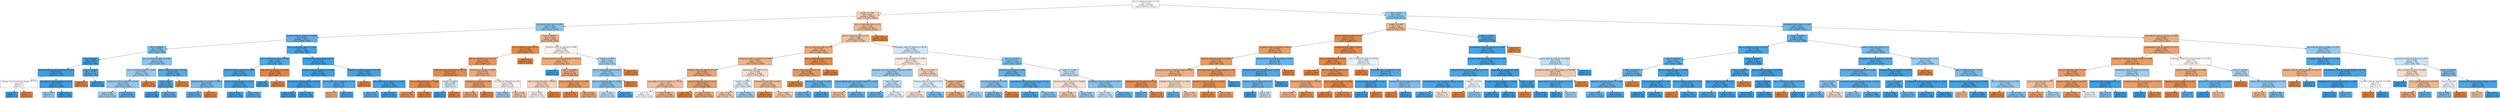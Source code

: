 digraph Tree {
node [shape=box, style="filled", color="black"] ;
0 [label="due_vs_submission_date <= 1.0\ngini = 0.5\nsamples = 294546\nvalue = [147273, 147273]", fillcolor="#e5813900"] ;
1 [label="weight <= 1.001\ngini = 0.464\nsamples = 180430\nvalue = [114285, 66145]", fillcolor="#e581396b"] ;
0 -> 1 [labeldistance=2.5, labelangle=45, headlabel="True"] ;
2 [label="assessment_type_TMA <= 0.007\ngini = 0.404\nsamples = 26073\nvalue = [7324, 18749]", fillcolor="#399de59b"] ;
1 -> 2 ;
3 [label="forumng_clicks_by_interval <= 4.998\ngini = 0.256\nsamples = 20077\nvalue = [3024, 17053]", fillcolor="#399de5d2"] ;
2 -> 3 ;
4 [label="date <= 89.069\ngini = 0.363\nsamples = 10435\nvalue = [2485, 7950]", fillcolor="#399de5af"] ;
3 -> 4 ;
5 [label="date <= 82.28\ngini = 0.026\nsamples = 1977\nvalue = [26, 1951]", fillcolor="#399de5fc"] ;
4 -> 5 ;
6 [label="glossary_clicks_by_interval_change <= -9.5\ngini = 0.012\nsamples = 1826\nvalue = [11, 1815]", fillcolor="#399de5fd"] ;
5 -> 6 ;
7 [label="subpage_clicks_by_interval_change <= -70.5\ngini = 0.5\nsamples = 2\nvalue = [1, 1]", fillcolor="#e5813900"] ;
6 -> 7 ;
8 [label="gini = 0.0\nsamples = 1\nvalue = [0, 1]", fillcolor="#399de5ff"] ;
7 -> 8 ;
9 [label="gini = 0.0\nsamples = 1\nvalue = [1, 0]", fillcolor="#e58139ff"] ;
7 -> 9 ;
10 [label="url_clicks_by_interval_change <= -20.0\ngini = 0.011\nsamples = 1824\nvalue = [10, 1814]", fillcolor="#399de5fe"] ;
6 -> 10 ;
11 [label="gini = 0.444\nsamples = 3\nvalue = [1, 2]", fillcolor="#399de57f"] ;
10 -> 11 ;
12 [label="gini = 0.01\nsamples = 1821\nvalue = [9, 1812]", fillcolor="#399de5fe"] ;
10 -> 12 ;
13 [label="date <= 88.929\ngini = 0.179\nsamples = 151\nvalue = [15, 136]", fillcolor="#399de5e3"] ;
5 -> 13 ;
14 [label="gini = 0.0\nsamples = 15\nvalue = [15, 0]", fillcolor="#e58139ff"] ;
13 -> 14 ;
15 [label="gini = 0.0\nsamples = 136\nvalue = [0, 136]", fillcolor="#399de5ff"] ;
13 -> 15 ;
16 [label="due_vs_submission_date <= -0.003\ngini = 0.412\nsamples = 8458\nvalue = [2459, 5999]", fillcolor="#399de596"] ;
4 -> 16 ;
17 [label="due_vs_submission_date <= -0.997\ngini = 0.433\nsamples = 7329\nvalue = [2328, 5001]", fillcolor="#399de588"] ;
16 -> 17 ;
18 [label="oucontent_clicks_by_interval <= 3.951\ngini = 0.423\nsamples = 7188\nvalue = [2187, 5001]", fillcolor="#399de58f"] ;
17 -> 18 ;
19 [label="gini = 0.441\nsamples = 6323\nvalue = [2080, 4243]", fillcolor="#399de582"] ;
18 -> 19 ;
20 [label="gini = 0.217\nsamples = 865\nvalue = [107, 758]", fillcolor="#399de5db"] ;
18 -> 20 ;
21 [label="gini = 0.0\nsamples = 141\nvalue = [141, 0]", fillcolor="#e58139ff"] ;
17 -> 21 ;
22 [label="due_vs_submission_date <= 0.012\ngini = 0.205\nsamples = 1129\nvalue = [131, 998]", fillcolor="#399de5de"] ;
16 -> 22 ;
23 [label="date <= 228.0\ngini = 0.159\nsamples = 1093\nvalue = [95, 998]", fillcolor="#399de5e7"] ;
22 -> 23 ;
24 [label="gini = 0.01\nsamples = 410\nvalue = [2, 408]", fillcolor="#399de5fe"] ;
23 -> 24 ;
25 [label="gini = 0.235\nsamples = 683\nvalue = [93, 590]", fillcolor="#399de5d7"] ;
23 -> 25 ;
26 [label="gini = 0.0\nsamples = 36\nvalue = [36, 0]", fillcolor="#e58139ff"] ;
22 -> 26 ;
27 [label="due_vs_submission_date <= -2.004\ngini = 0.106\nsamples = 9642\nvalue = [539, 9103]", fillcolor="#399de5f0"] ;
3 -> 27 ;
28 [label="due_vs_submission_date <= -4.997\ngini = 0.186\nsamples = 3675\nvalue = [381, 3294]", fillcolor="#399de5e2"] ;
27 -> 28 ;
29 [label="forumng_clicks_by_interval <= 6.994\ngini = 0.108\nsamples = 3491\nvalue = [199, 3292]", fillcolor="#399de5f0"] ;
28 -> 29 ;
30 [label="forumng_clicks_by_interval <= 6.043\ngini = 0.358\nsamples = 227\nvalue = [53, 174]", fillcolor="#399de5b1"] ;
29 -> 30 ;
31 [label="gini = 0.233\nsamples = 201\nvalue = [27, 174]", fillcolor="#399de5d7"] ;
30 -> 31 ;
32 [label="gini = 0.0\nsamples = 26\nvalue = [26, 0]", fillcolor="#e58139ff"] ;
30 -> 32 ;
33 [label="due_vs_submission_date <= -5.979\ngini = 0.085\nsamples = 3264\nvalue = [146, 3118]", fillcolor="#399de5f3"] ;
29 -> 33 ;
34 [label="gini = 0.054\nsamples = 2633\nvalue = [73, 2560]", fillcolor="#399de5f8"] ;
33 -> 34 ;
35 [label="gini = 0.205\nsamples = 631\nvalue = [73, 558]", fillcolor="#399de5de"] ;
33 -> 35 ;
36 [label="quiz_clicks_by_interval <= 11.005\ngini = 0.022\nsamples = 184\nvalue = [182, 2]", fillcolor="#e58139fc"] ;
28 -> 36 ;
37 [label="gini = 0.0\nsamples = 2\nvalue = [0, 2]", fillcolor="#399de5ff"] ;
36 -> 37 ;
38 [label="gini = 0.0\nsamples = 182\nvalue = [182, 0]", fillcolor="#e58139ff"] ;
36 -> 38 ;
39 [label="url_clicks_by_interval_change <= 1.0\ngini = 0.052\nsamples = 5967\nvalue = [158, 5809]", fillcolor="#399de5f8"] ;
27 -> 39 ;
40 [label="resource_clicks_by_interval <= 15.158\ngini = 0.016\nsamples = 3445\nvalue = [27, 3418]", fillcolor="#399de5fd"] ;
39 -> 40 ;
41 [label="url_clicks_by_interval_change <= 0.019\ngini = 0.011\nsamples = 3354\nvalue = [18, 3336]", fillcolor="#399de5fe"] ;
40 -> 41 ;
42 [label="gini = 0.003\nsamples = 2572\nvalue = [4, 2568]", fillcolor="#399de5ff"] ;
41 -> 42 ;
43 [label="gini = 0.035\nsamples = 782\nvalue = [14, 768]", fillcolor="#399de5fa"] ;
41 -> 43 ;
44 [label="url_clicks_by_interval_change <= -11.5\ngini = 0.178\nsamples = 91\nvalue = [9, 82]", fillcolor="#399de5e3"] ;
40 -> 44 ;
45 [label="gini = 0.375\nsamples = 4\nvalue = [3, 1]", fillcolor="#e58139aa"] ;
44 -> 45 ;
46 [label="gini = 0.128\nsamples = 87\nvalue = [6, 81]", fillcolor="#399de5ec"] ;
44 -> 46 ;
47 [label="url_clicks_by_interval_change <= 1.993\ngini = 0.098\nsamples = 2522\nvalue = [131, 2391]", fillcolor="#399de5f1"] ;
39 -> 47 ;
48 [label="gini = 0.0\nsamples = 19\nvalue = [19, 0]", fillcolor="#e58139ff"] ;
47 -> 48 ;
49 [label="forumng_clicks_by_interval <= 13.649\ngini = 0.085\nsamples = 2503\nvalue = [112, 2391]", fillcolor="#399de5f3"] ;
47 -> 49 ;
50 [label="gini = 0.24\nsamples = 487\nvalue = [68, 419]", fillcolor="#399de5d6"] ;
49 -> 50 ;
51 [label="gini = 0.043\nsamples = 2016\nvalue = [44, 1972]", fillcolor="#399de5f9"] ;
49 -> 51 ;
52 [label="date <= 60.893\ngini = 0.406\nsamples = 5996\nvalue = [4300, 1696]", fillcolor="#e581399a"] ;
2 -> 52 ;
53 [label="due_vs_submission_date <= 0.0\ngini = 0.109\nsamples = 2794\nvalue = [2633, 161]", fillcolor="#e58139ef"] ;
52 -> 53 ;
54 [label="due_vs_submission_date <= -0.0\ngini = 0.224\nsamples = 1254\nvalue = [1093, 161]", fillcolor="#e58139d9"] ;
53 -> 54 ;
55 [label="oucontent_clicks_by_interval <= 79.752\ngini = 0.118\nsamples = 811\nvalue = [760, 51]", fillcolor="#e58139ee"] ;
54 -> 55 ;
56 [label="due_vs_submission_date <= -2.986\ngini = 0.108\nsamples = 802\nvalue = [756, 46]", fillcolor="#e58139ef"] ;
55 -> 56 ;
57 [label="gini = 0.202\nsamples = 359\nvalue = [318, 41]", fillcolor="#e58139de"] ;
56 -> 57 ;
58 [label="gini = 0.022\nsamples = 443\nvalue = [438, 5]", fillcolor="#e58139fc"] ;
56 -> 58 ;
59 [label="weight <= 0.084\ngini = 0.494\nsamples = 9\nvalue = [4, 5]", fillcolor="#399de533"] ;
55 -> 59 ;
60 [label="gini = 0.0\nsamples = 5\nvalue = [0, 5]", fillcolor="#399de5ff"] ;
59 -> 60 ;
61 [label="gini = 0.0\nsamples = 4\nvalue = [4, 0]", fillcolor="#e58139ff"] ;
59 -> 61 ;
62 [label="url_clicks_by_interval <= 0.999\ngini = 0.373\nsamples = 443\nvalue = [333, 110]", fillcolor="#e58139ab"] ;
54 -> 62 ;
63 [label="url_clicks_by_interval <= 0.008\ngini = 0.277\nsamples = 325\nvalue = [271, 54]", fillcolor="#e58139cc"] ;
62 -> 63 ;
64 [label="gini = 0.337\nsamples = 252\nvalue = [198, 54]", fillcolor="#e58139b9"] ;
63 -> 64 ;
65 [label="gini = 0.0\nsamples = 73\nvalue = [73, 0]", fillcolor="#e58139ff"] ;
63 -> 65 ;
66 [label="url_clicks_by_interval <= 1.012\ngini = 0.499\nsamples = 118\nvalue = [62, 56]", fillcolor="#e5813919"] ;
62 -> 66 ;
67 [label="gini = 0.434\nsamples = 44\nvalue = [14, 30]", fillcolor="#399de588"] ;
66 -> 67 ;
68 [label="gini = 0.456\nsamples = 74\nvalue = [48, 26]", fillcolor="#e5813975"] ;
66 -> 68 ;
69 [label="gini = 0.0\nsamples = 1540\nvalue = [1540, 0]", fillcolor="#e58139ff"] ;
53 -> 69 ;
70 [label="oucontent_clicks_by_interval <= 4.967\ngini = 0.499\nsamples = 3202\nvalue = [1667, 1535]", fillcolor="#e5813914"] ;
52 -> 70 ;
71 [label="resource_clicks_by_interval_change <= -10.739\ngini = 0.37\nsamples = 1357\nvalue = [1024, 333]", fillcolor="#e58139ac"] ;
70 -> 71 ;
72 [label="gini = 0.0\nsamples = 32\nvalue = [0, 32]", fillcolor="#399de5ff"] ;
71 -> 72 ;
73 [label="date <= 117.081\ngini = 0.351\nsamples = 1325\nvalue = [1024, 301]", fillcolor="#e58139b4"] ;
71 -> 73 ;
74 [label="due_vs_submission_date <= 0.009\ngini = 0.477\nsamples = 389\nvalue = [236, 153]", fillcolor="#e581395a"] ;
73 -> 74 ;
75 [label="gini = 0.498\nsamples = 326\nvalue = [173, 153]", fillcolor="#e581391d"] ;
74 -> 75 ;
76 [label="gini = 0.0\nsamples = 63\nvalue = [63, 0]", fillcolor="#e58139ff"] ;
74 -> 76 ;
77 [label="due_vs_submission_date <= -22.025\ngini = 0.266\nsamples = 936\nvalue = [788, 148]", fillcolor="#e58139cf"] ;
73 -> 77 ;
78 [label="gini = 0.074\nsamples = 336\nvalue = [323, 13]", fillcolor="#e58139f5"] ;
77 -> 78 ;
79 [label="gini = 0.349\nsamples = 600\nvalue = [465, 135]", fillcolor="#e58139b5"] ;
77 -> 79 ;
80 [label="weight <= 0.009\ngini = 0.454\nsamples = 1845\nvalue = [643, 1202]", fillcolor="#399de577"] ;
70 -> 80 ;
81 [label="due_vs_submission_date <= 0.009\ngini = 0.41\nsamples = 1687\nvalue = [485, 1202]", fillcolor="#399de598"] ;
80 -> 81 ;
82 [label="due_vs_submission_date <= -0.006\ngini = 0.387\nsamples = 1630\nvalue = [428, 1202]", fillcolor="#399de5a4"] ;
81 -> 82 ;
83 [label="gini = 0.476\nsamples = 1019\nvalue = [399, 620]", fillcolor="#399de55b"] ;
82 -> 83 ;
84 [label="gini = 0.09\nsamples = 611\nvalue = [29, 582]", fillcolor="#399de5f2"] ;
82 -> 84 ;
85 [label="gini = 0.0\nsamples = 57\nvalue = [57, 0]", fillcolor="#e58139ff"] ;
81 -> 85 ;
86 [label="gini = 0.0\nsamples = 158\nvalue = [158, 0]", fillcolor="#e58139ff"] ;
80 -> 86 ;
87 [label="due_vs_submission_date <= 0.0\ngini = 0.426\nsamples = 154357\nvalue = [106961, 47396]", fillcolor="#e581398e"] ;
1 -> 87 ;
88 [label="due_vs_submission_date <= -0.0\ngini = 0.448\nsamples = 140219\nvalue = [92823, 47396]", fillcolor="#e581397d"] ;
87 -> 88 ;
89 [label="due_vs_submission_date <= -2.0\ngini = 0.37\nsamples = 99708\nvalue = [75282, 24426]", fillcolor="#e58139ac"] ;
88 -> 89 ;
90 [label="homepage_clicks_by_interval <= 27.999\ngini = 0.405\nsamples = 81598\nvalue = [58549, 23049]", fillcolor="#e581399b"] ;
89 -> 90 ;
91 [label="resource_clicks_by_interval <= 0.0\ngini = 0.354\nsamples = 59112\nvalue = [45547, 13565]", fillcolor="#e58139b3"] ;
90 -> 91 ;
92 [label="quiz_clicks_by_interval_change <= -11.987\ngini = 0.44\nsamples = 18556\nvalue = [12484, 6072]", fillcolor="#e5813983"] ;
91 -> 92 ;
93 [label="gini = 0.5\nsamples = 4471\nvalue = [2222, 2249]", fillcolor="#399de503"] ;
92 -> 93 ;
94 [label="gini = 0.396\nsamples = 14085\nvalue = [10262, 3823]", fillcolor="#e58139a0"] ;
92 -> 94 ;
95 [label="resource_clicks_by_interval <= 1.0\ngini = 0.301\nsamples = 40556\nvalue = [33063, 7493]", fillcolor="#e58139c5"] ;
91 -> 95 ;
96 [label="gini = 0.0\nsamples = 7721\nvalue = [7721, 0]", fillcolor="#e58139ff"] ;
95 -> 96 ;
97 [label="gini = 0.352\nsamples = 32835\nvalue = [25342, 7493]", fillcolor="#e58139b4"] ;
95 -> 97 ;
98 [label="assessment_type_TMA <= 0.0\ngini = 0.488\nsamples = 22486\nvalue = [13002, 9484]", fillcolor="#e5813945"] ;
90 -> 98 ;
99 [label="weight <= 2.995\ngini = 0.498\nsamples = 10931\nvalue = [5085, 5846]", fillcolor="#399de521"] ;
98 -> 99 ;
100 [label="gini = 0.46\nsamples = 4941\nvalue = [3169, 1772]", fillcolor="#e5813970"] ;
99 -> 100 ;
101 [label="gini = 0.435\nsamples = 5990\nvalue = [1916, 4074]", fillcolor="#399de587"] ;
99 -> 101 ;
102 [label="assessment_type_TMA <= 0.999\ngini = 0.431\nsamples = 11555\nvalue = [7917, 3638]", fillcolor="#e581398a"] ;
98 -> 102 ;
103 [label="gini = 0.0\nsamples = 1621\nvalue = [1621, 0]", fillcolor="#e58139ff"] ;
102 -> 103 ;
104 [label="gini = 0.464\nsamples = 9934\nvalue = [6296, 3638]", fillcolor="#e581396c"] ;
102 -> 104 ;
105 [label="due_vs_submission_date <= -1.0\ngini = 0.141\nsamples = 18110\nvalue = [16733, 1377]", fillcolor="#e58139ea"] ;
89 -> 105 ;
106 [label="due_vs_submission_date <= -1.0\ngini = 0.268\nsamples = 8642\nvalue = [7265, 1377]", fillcolor="#e58139cf"] ;
105 -> 106 ;
107 [label="gini = 0.0\nsamples = 7012\nvalue = [7012, 0]", fillcolor="#e58139ff"] ;
106 -> 107 ;
108 [label="url_clicks_by_interval <= 1.839\ngini = 0.262\nsamples = 1630\nvalue = [253, 1377]", fillcolor="#399de5d0"] ;
106 -> 108 ;
109 [label="gini = 0.322\nsamples = 1065\nvalue = [215, 850]", fillcolor="#399de5be"] ;
108 -> 109 ;
110 [label="gini = 0.125\nsamples = 565\nvalue = [38, 527]", fillcolor="#399de5ed"] ;
108 -> 110 ;
111 [label="gini = 0.0\nsamples = 9468\nvalue = [9468, 0]", fillcolor="#e58139ff"] ;
105 -> 111 ;
112 [label="homepage_clicks_by_interval <= 24.991\ngini = 0.491\nsamples = 40511\nvalue = [17541, 22970]", fillcolor="#399de53c"] ;
88 -> 112 ;
113 [label="subpage_clicks_by_interval <= 0.001\ngini = 0.496\nsamples = 25015\nvalue = [13650, 11365]", fillcolor="#e581392b"] ;
112 -> 113 ;
114 [label="homepage_clicks_by_interval_change <= -16.955\ngini = 0.43\nsamples = 5989\nvalue = [1876, 4113]", fillcolor="#399de58b"] ;
113 -> 114 ;
115 [label="sharedsubpage_clicks_by_interval_change <= -0.002\ngini = 0.3\nsamples = 2394\nvalue = [440, 1954]", fillcolor="#399de5c6"] ;
114 -> 115 ;
116 [label="gini = 0.431\nsamples = 35\nvalue = [24, 11]", fillcolor="#e581398a"] ;
115 -> 116 ;
117 [label="gini = 0.29\nsamples = 2359\nvalue = [416, 1943]", fillcolor="#399de5c8"] ;
115 -> 117 ;
118 [label="date <= 89.168\ngini = 0.48\nsamples = 3595\nvalue = [1436, 2159]", fillcolor="#399de555"] ;
114 -> 118 ;
119 [label="gini = 0.279\nsamples = 787\nvalue = [132, 655]", fillcolor="#399de5cc"] ;
118 -> 119 ;
120 [label="gini = 0.497\nsamples = 2808\nvalue = [1304, 1504]", fillcolor="#399de522"] ;
118 -> 120 ;
121 [label="date <= 102.008\ngini = 0.472\nsamples = 19026\nvalue = [11774, 7252]", fillcolor="#e5813962"] ;
113 -> 121 ;
122 [label="forumng_clicks_by_interval <= 8.0\ngini = 0.496\nsamples = 7985\nvalue = [3631, 4354]", fillcolor="#399de52a"] ;
121 -> 122 ;
123 [label="gini = 0.491\nsamples = 5196\nvalue = [2937, 2259]", fillcolor="#e581393b"] ;
122 -> 123 ;
124 [label="gini = 0.374\nsamples = 2789\nvalue = [694, 2095]", fillcolor="#399de5ab"] ;
122 -> 124 ;
125 [label="weight <= 27.998\ngini = 0.387\nsamples = 11041\nvalue = [8143, 2898]", fillcolor="#e58139a4"] ;
121 -> 125 ;
126 [label="gini = 0.364\nsamples = 10406\nvalue = [7915, 2491]", fillcolor="#e58139af"] ;
125 -> 126 ;
127 [label="gini = 0.46\nsamples = 635\nvalue = [228, 407]", fillcolor="#399de570"] ;
125 -> 127 ;
128 [label="date <= 131.013\ngini = 0.376\nsamples = 15496\nvalue = [3891, 11605]", fillcolor="#399de5aa"] ;
112 -> 128 ;
129 [label="url_clicks_by_interval <= 1.996\ngini = 0.282\nsamples = 9979\nvalue = [1693, 8286]", fillcolor="#399de5cb"] ;
128 -> 129 ;
130 [label="url_clicks_by_interval <= 1.002\ngini = 0.386\nsamples = 3929\nvalue = [1027, 2902]", fillcolor="#399de5a5"] ;
129 -> 130 ;
131 [label="gini = 0.328\nsamples = 3660\nvalue = [758, 2902]", fillcolor="#399de5bc"] ;
130 -> 131 ;
132 [label="gini = 0.0\nsamples = 269\nvalue = [269, 0]", fillcolor="#e58139ff"] ;
130 -> 132 ;
133 [label="externalquiz_clicks_by_interval_change <= 0.011\ngini = 0.196\nsamples = 6050\nvalue = [666, 5384]", fillcolor="#399de5df"] ;
129 -> 133 ;
134 [label="gini = 0.167\nsamples = 5418\nvalue = [498, 4920]", fillcolor="#399de5e5"] ;
133 -> 134 ;
135 [label="gini = 0.39\nsamples = 632\nvalue = [168, 464]", fillcolor="#399de5a3"] ;
133 -> 135 ;
136 [label="weight <= 24.998\ngini = 0.479\nsamples = 5517\nvalue = [2198, 3319]", fillcolor="#399de556"] ;
128 -> 136 ;
137 [label="forumng_clicks_by_interval <= 54.984\ngini = 0.491\nsamples = 2393\nvalue = [1354, 1039]", fillcolor="#e581393b"] ;
136 -> 137 ;
138 [label="gini = 0.456\nsamples = 1791\nvalue = [1162, 629]", fillcolor="#e5813975"] ;
137 -> 138 ;
139 [label="gini = 0.434\nsamples = 602\nvalue = [192, 410]", fillcolor="#399de588"] ;
137 -> 139 ;
140 [label="homepage_clicks_by_interval <= 42.977\ngini = 0.394\nsamples = 3124\nvalue = [844, 2280]", fillcolor="#399de5a1"] ;
136 -> 140 ;
141 [label="gini = 0.486\nsamples = 1268\nvalue = [529, 739]", fillcolor="#399de548"] ;
140 -> 141 ;
142 [label="gini = 0.282\nsamples = 1856\nvalue = [315, 1541]", fillcolor="#399de5cb"] ;
140 -> 142 ;
143 [label="gini = 0.0\nsamples = 14138\nvalue = [14138, 0]", fillcolor="#e58139ff"] ;
87 -> 143 ;
144 [label="date <= 20.0\ngini = 0.411\nsamples = 114116\nvalue = [32988, 81128]", fillcolor="#399de597"] ;
0 -> 144 [labeldistance=2.5, labelangle=-45, headlabel="False"] ;
145 [label="weight <= 4.999\ngini = 0.42\nsamples = 18590\nvalue = [13023, 5567]", fillcolor="#e5813992"] ;
144 -> 145 ;
146 [label="due_vs_submission_date <= 1.0\ngini = 0.113\nsamples = 13477\nvalue = [12666, 811]", fillcolor="#e58139ef"] ;
145 -> 146 ;
147 [label="oucontent_clicks_by_interval <= 84.0\ngini = 0.294\nsamples = 1052\nvalue = [864, 188]", fillcolor="#e58139c8"] ;
146 -> 147 ;
148 [label="forumng_clicks_by_interval <= 0.001\ngini = 0.271\nsamples = 1025\nvalue = [859, 166]", fillcolor="#e58139ce"] ;
147 -> 148 ;
149 [label="oucontent_clicks_by_interval_change <= 0.983\ngini = 0.383\nsamples = 341\nvalue = [253, 88]", fillcolor="#e58139a6"] ;
148 -> 149 ;
150 [label="homepage_clicks_by_interval <= 0.02\ngini = 0.165\nsamples = 154\nvalue = [140, 14]", fillcolor="#e58139e6"] ;
149 -> 150 ;
151 [label="gini = 0.278\nsamples = 6\nvalue = [1, 5]", fillcolor="#399de5cc"] ;
150 -> 151 ;
152 [label="gini = 0.114\nsamples = 148\nvalue = [139, 9]", fillcolor="#e58139ee"] ;
150 -> 152 ;
153 [label="subpage_clicks_by_interval <= 1.064\ngini = 0.478\nsamples = 187\nvalue = [113, 74]", fillcolor="#e5813958"] ;
149 -> 153 ;
154 [label="gini = 0.278\nsamples = 18\nvalue = [3, 15]", fillcolor="#399de5cc"] ;
153 -> 154 ;
155 [label="gini = 0.454\nsamples = 169\nvalue = [110, 59]", fillcolor="#e5813976"] ;
153 -> 155 ;
156 [label="homepage_clicks_by_interval_change <= 75.0\ngini = 0.202\nsamples = 684\nvalue = [606, 78]", fillcolor="#e58139de"] ;
148 -> 156 ;
157 [label="oucontent_clicks_by_interval <= 26.967\ngini = 0.194\nsamples = 680\nvalue = [606, 74]", fillcolor="#e58139e0"] ;
156 -> 157 ;
158 [label="gini = 0.122\nsamples = 384\nvalue = [359, 25]", fillcolor="#e58139ed"] ;
157 -> 158 ;
159 [label="gini = 0.276\nsamples = 296\nvalue = [247, 49]", fillcolor="#e58139cc"] ;
157 -> 159 ;
160 [label="gini = 0.0\nsamples = 4\nvalue = [0, 4]", fillcolor="#399de5ff"] ;
156 -> 160 ;
161 [label="glossary_clicks_by_interval_change <= 6.957\ngini = 0.302\nsamples = 27\nvalue = [5, 22]", fillcolor="#399de5c5"] ;
147 -> 161 ;
162 [label="homepage_clicks_by_interval_change <= 44.5\ngini = 0.153\nsamples = 24\nvalue = [2, 22]", fillcolor="#399de5e8"] ;
161 -> 162 ;
163 [label="subpage_clicks_by_interval <= 10.5\ngini = 0.278\nsamples = 12\nvalue = [2, 10]", fillcolor="#399de5cc"] ;
162 -> 163 ;
164 [label="gini = 0.0\nsamples = 7\nvalue = [0, 7]", fillcolor="#399de5ff"] ;
163 -> 164 ;
165 [label="gini = 0.48\nsamples = 5\nvalue = [2, 3]", fillcolor="#399de555"] ;
163 -> 165 ;
166 [label="gini = 0.0\nsamples = 12\nvalue = [0, 12]", fillcolor="#399de5ff"] ;
162 -> 166 ;
167 [label="gini = 0.0\nsamples = 3\nvalue = [3, 0]", fillcolor="#e58139ff"] ;
161 -> 167 ;
168 [label="assessment_type_CMA <= 0.997\ngini = 0.095\nsamples = 12425\nvalue = [11802, 623]", fillcolor="#e58139f2"] ;
146 -> 168 ;
169 [label="due_vs_submission_date <= 2.0\ngini = 0.091\nsamples = 12363\nvalue = [11773, 590]", fillcolor="#e58139f2"] ;
168 -> 169 ;
170 [label="gini = 0.0\nsamples = 2308\nvalue = [2308, 0]", fillcolor="#e58139ff"] ;
169 -> 170 ;
171 [label="due_vs_submission_date <= 2.0\ngini = 0.11\nsamples = 10055\nvalue = [9465, 590]", fillcolor="#e58139ef"] ;
169 -> 171 ;
172 [label="glossary_clicks_by_interval <= 0.005\ngini = 0.335\nsamples = 653\nvalue = [514, 139]", fillcolor="#e58139ba"] ;
171 -> 172 ;
173 [label="gini = 0.406\nsamples = 442\nvalue = [317, 125]", fillcolor="#e581399a"] ;
172 -> 173 ;
174 [label="gini = 0.124\nsamples = 211\nvalue = [197, 14]", fillcolor="#e58139ed"] ;
172 -> 174 ;
175 [label="due_vs_submission_date <= 2.999\ngini = 0.091\nsamples = 9402\nvalue = [8951, 451]", fillcolor="#e58139f2"] ;
171 -> 175 ;
176 [label="gini = 0.0\nsamples = 1875\nvalue = [1875, 0]", fillcolor="#e58139ff"] ;
175 -> 176 ;
177 [label="gini = 0.113\nsamples = 7527\nvalue = [7076, 451]", fillcolor="#e58139ef"] ;
175 -> 177 ;
178 [label="due_vs_submission_date <= 18.725\ngini = 0.498\nsamples = 62\nvalue = [29, 33]", fillcolor="#399de51f"] ;
168 -> 178 ;
179 [label="gini = 0.0\nsamples = 25\nvalue = [25, 0]", fillcolor="#e58139ff"] ;
178 -> 179 ;
180 [label="homepage_clicks_by_interval <= 8.0\ngini = 0.193\nsamples = 37\nvalue = [4, 33]", fillcolor="#399de5e0"] ;
178 -> 180 ;
181 [label="oucontent_clicks_by_interval <= 16.5\ngini = 0.077\nsamples = 25\nvalue = [1, 24]", fillcolor="#399de5f4"] ;
180 -> 181 ;
182 [label="gini = 0.0\nsamples = 24\nvalue = [0, 24]", fillcolor="#399de5ff"] ;
181 -> 182 ;
183 [label="gini = 0.0\nsamples = 1\nvalue = [1, 0]", fillcolor="#e58139ff"] ;
181 -> 183 ;
184 [label="homepage_clicks_by_interval <= 12.0\ngini = 0.375\nsamples = 12\nvalue = [3, 9]", fillcolor="#399de5aa"] ;
180 -> 184 ;
185 [label="gini = 0.0\nsamples = 3\nvalue = [3, 0]", fillcolor="#e58139ff"] ;
184 -> 185 ;
186 [label="gini = 0.0\nsamples = 9\nvalue = [0, 9]", fillcolor="#399de5ff"] ;
184 -> 186 ;
187 [label="date <= 19.002\ngini = 0.13\nsamples = 5113\nvalue = [357, 4756]", fillcolor="#399de5ec"] ;
145 -> 187 ;
188 [label="oucollaborate_clicks_by_interval <= 10.285\ngini = 0.104\nsamples = 5034\nvalue = [278, 4756]", fillcolor="#399de5f0"] ;
187 -> 188 ;
189 [label="forumng_clicks_by_interval_change <= 77.628\ngini = 0.098\nsamples = 4984\nvalue = [258, 4726]", fillcolor="#399de5f1"] ;
188 -> 189 ;
190 [label="subpage_clicks_by_interval_change <= 81.478\ngini = 0.137\nsamples = 3165\nvalue = [235, 2930]", fillcolor="#399de5eb"] ;
189 -> 190 ;
191 [label="sharedsubpage_clicks_by_interval_change <= 0.0\ngini = 0.121\nsamples = 3095\nvalue = [201, 2894]", fillcolor="#399de5ed"] ;
190 -> 191 ;
192 [label="gini = 0.115\nsamples = 3072\nvalue = [188, 2884]", fillcolor="#399de5ee"] ;
191 -> 192 ;
193 [label="gini = 0.491\nsamples = 23\nvalue = [13, 10]", fillcolor="#e581393b"] ;
191 -> 193 ;
194 [label="weight <= 12.026\ngini = 0.5\nsamples = 70\nvalue = [34, 36]", fillcolor="#399de50e"] ;
190 -> 194 ;
195 [label="gini = 0.0\nsamples = 19\nvalue = [19, 0]", fillcolor="#e58139ff"] ;
194 -> 195 ;
196 [label="gini = 0.415\nsamples = 51\nvalue = [15, 36]", fillcolor="#399de595"] ;
194 -> 196 ;
197 [label="page_clicks_by_interval <= 1.407\ngini = 0.025\nsamples = 1819\nvalue = [23, 1796]", fillcolor="#399de5fc"] ;
189 -> 197 ;
198 [label="resource_clicks_by_interval <= 15.306\ngini = 0.002\nsamples = 1261\nvalue = [1, 1260]", fillcolor="#399de5ff"] ;
197 -> 198 ;
199 [label="gini = 0.0\nsamples = 1079\nvalue = [0, 1079]", fillcolor="#399de5ff"] ;
198 -> 199 ;
200 [label="gini = 0.011\nsamples = 182\nvalue = [1, 181]", fillcolor="#399de5fe"] ;
198 -> 200 ;
201 [label="weight <= 11.92\ngini = 0.076\nsamples = 558\nvalue = [22, 536]", fillcolor="#399de5f5"] ;
197 -> 201 ;
202 [label="gini = 0.0\nsamples = 14\nvalue = [14, 0]", fillcolor="#e58139ff"] ;
201 -> 202 ;
203 [label="gini = 0.029\nsamples = 544\nvalue = [8, 536]", fillcolor="#399de5fb"] ;
201 -> 203 ;
204 [label="quiz_clicks_by_interval <= 15.694\ngini = 0.48\nsamples = 50\nvalue = [20, 30]", fillcolor="#399de555"] ;
188 -> 204 ;
205 [label="oucontent_clicks_by_interval_change <= 125.095\ngini = 0.458\nsamples = 31\nvalue = [20, 11]", fillcolor="#e5813973"] ;
204 -> 205 ;
206 [label="page_clicks_by_interval_change <= 4.733\ngini = 0.153\nsamples = 12\nvalue = [1, 11]", fillcolor="#399de5e8"] ;
205 -> 206 ;
207 [label="gini = 0.0\nsamples = 9\nvalue = [0, 9]", fillcolor="#399de5ff"] ;
206 -> 207 ;
208 [label="gini = 0.444\nsamples = 3\nvalue = [1, 2]", fillcolor="#399de57f"] ;
206 -> 208 ;
209 [label="gini = 0.0\nsamples = 19\nvalue = [19, 0]", fillcolor="#e58139ff"] ;
205 -> 209 ;
210 [label="gini = 0.0\nsamples = 19\nvalue = [0, 19]", fillcolor="#399de5ff"] ;
204 -> 210 ;
211 [label="gini = 0.0\nsamples = 79\nvalue = [79, 0]", fillcolor="#e58139ff"] ;
187 -> 211 ;
212 [label="assessment_type_Exam <= 0.007\ngini = 0.331\nsamples = 95526\nvalue = [19965, 75561]", fillcolor="#399de5bc"] ;
144 -> 212 ;
213 [label="weight <= 0.002\ngini = 0.283\nsamples = 89134\nvalue = [15240, 73894]", fillcolor="#399de5ca"] ;
212 -> 213 ;
214 [label="due_vs_submission_date <= 32.973\ngini = 0.158\nsamples = 39176\nvalue = [3378, 35798]", fillcolor="#399de5e7"] ;
213 -> 214 ;
215 [label="date <= 240.994\ngini = 0.247\nsamples = 18540\nvalue = [2678, 15862]", fillcolor="#399de5d4"] ;
214 -> 215 ;
216 [label="date <= 236.013\ngini = 0.271\nsamples = 15933\nvalue = [2573, 13360]", fillcolor="#399de5ce"] ;
215 -> 216 ;
217 [label="oucontent_clicks_by_interval <= 2.984\ngini = 0.26\nsamples = 15784\nvalue = [2424, 13360]", fillcolor="#399de5d1"] ;
216 -> 217 ;
218 [label="gini = 0.296\nsamples = 11973\nvalue = [2164, 9809]", fillcolor="#399de5c7"] ;
217 -> 218 ;
219 [label="gini = 0.127\nsamples = 3811\nvalue = [260, 3551]", fillcolor="#399de5ec"] ;
217 -> 219 ;
220 [label="gini = 0.0\nsamples = 149\nvalue = [149, 0]", fillcolor="#e58139ff"] ;
216 -> 220 ;
221 [label="due_vs_submission_date <= 12.002\ngini = 0.077\nsamples = 2607\nvalue = [105, 2502]", fillcolor="#399de5f4"] ;
215 -> 221 ;
222 [label="due_vs_submission_date <= 1.284\ngini = 0.042\nsamples = 1221\nvalue = [26, 1195]", fillcolor="#399de5f9"] ;
221 -> 222 ;
223 [label="gini = 0.0\nsamples = 290\nvalue = [0, 290]", fillcolor="#399de5ff"] ;
222 -> 223 ;
224 [label="gini = 0.054\nsamples = 931\nvalue = [26, 905]", fillcolor="#399de5f8"] ;
222 -> 224 ;
225 [label="due_vs_submission_date <= 12.99\ngini = 0.107\nsamples = 1386\nvalue = [79, 1307]", fillcolor="#399de5f0"] ;
221 -> 225 ;
226 [label="gini = 0.0\nsamples = 13\nvalue = [13, 0]", fillcolor="#e58139ff"] ;
225 -> 226 ;
227 [label="gini = 0.092\nsamples = 1373\nvalue = [66, 1307]", fillcolor="#399de5f2"] ;
225 -> 227 ;
228 [label="date <= 235.973\ngini = 0.066\nsamples = 20636\nvalue = [700, 19936]", fillcolor="#399de5f6"] ;
214 -> 228 ;
229 [label="date <= 229.008\ngini = 0.101\nsamples = 11084\nvalue = [592, 10492]", fillcolor="#399de5f1"] ;
228 -> 229 ;
230 [label="due_vs_submission_date <= 79.82\ngini = 0.082\nsamples = 10962\nvalue = [470, 10492]", fillcolor="#399de5f4"] ;
229 -> 230 ;
231 [label="gini = 0.137\nsamples = 4727\nvalue = [351, 4376]", fillcolor="#399de5eb"] ;
230 -> 231 ;
232 [label="gini = 0.037\nsamples = 6235\nvalue = [119, 6116]", fillcolor="#399de5fa"] ;
230 -> 232 ;
233 [label="gini = 0.0\nsamples = 122\nvalue = [122, 0]", fillcolor="#e58139ff"] ;
229 -> 233 ;
234 [label="due_vs_submission_date <= 237.042\ngini = 0.022\nsamples = 9552\nvalue = [108, 9444]", fillcolor="#399de5fc"] ;
228 -> 234 ;
235 [label="date <= 240.934\ngini = 0.019\nsamples = 9387\nvalue = [91, 9296]", fillcolor="#399de5fd"] ;
234 -> 235 ;
236 [label="gini = 0.032\nsamples = 4729\nvalue = [78, 4651]", fillcolor="#399de5fb"] ;
235 -> 236 ;
237 [label="gini = 0.006\nsamples = 4658\nvalue = [13, 4645]", fillcolor="#399de5fe"] ;
235 -> 237 ;
238 [label="due_vs_submission_date <= 237.978\ngini = 0.185\nsamples = 165\nvalue = [17, 148]", fillcolor="#399de5e2"] ;
234 -> 238 ;
239 [label="gini = 0.0\nsamples = 16\nvalue = [16, 0]", fillcolor="#e58139ff"] ;
238 -> 239 ;
240 [label="gini = 0.013\nsamples = 149\nvalue = [1, 148]", fillcolor="#399de5fd"] ;
238 -> 240 ;
241 [label="due_vs_submission_date <= 1.0\ngini = 0.362\nsamples = 49958\nvalue = [11862, 38096]", fillcolor="#399de5b0"] ;
213 -> 241 ;
242 [label="homepage_clicks_by_interval <= 46.977\ngini = 0.181\nsamples = 20337\nvalue = [2041, 18296]", fillcolor="#399de5e3"] ;
241 -> 242 ;
243 [label="ouwiki_clicks_by_interval_change <= -0.001\ngini = 0.241\nsamples = 13123\nvalue = [1839, 11284]", fillcolor="#399de5d5"] ;
242 -> 243 ;
244 [label="date <= 171.216\ngini = 0.393\nsamples = 2052\nvalue = [551, 1501]", fillcolor="#399de5a1"] ;
243 -> 244 ;
245 [label="gini = 0.312\nsamples = 1663\nvalue = [321, 1342]", fillcolor="#399de5c2"] ;
244 -> 245 ;
246 [label="gini = 0.483\nsamples = 389\nvalue = [230, 159]", fillcolor="#e581394f"] ;
244 -> 246 ;
247 [label="externalquiz_clicks_by_interval_change <= -0.011\ngini = 0.206\nsamples = 11071\nvalue = [1288, 9783]", fillcolor="#399de5dd"] ;
243 -> 247 ;
248 [label="gini = 0.39\nsamples = 1173\nvalue = [311, 862]", fillcolor="#399de5a3"] ;
247 -> 248 ;
249 [label="gini = 0.178\nsamples = 9898\nvalue = [977, 8921]", fillcolor="#399de5e3"] ;
247 -> 249 ;
250 [label="oucontent_clicks_by_interval <= 39.943\ngini = 0.054\nsamples = 7214\nvalue = [202, 7012]", fillcolor="#399de5f8"] ;
242 -> 250 ;
251 [label="date <= 116.295\ngini = 0.136\nsamples = 1454\nvalue = [107, 1347]", fillcolor="#399de5eb"] ;
250 -> 251 ;
252 [label="gini = 0.036\nsamples = 988\nvalue = [18, 970]", fillcolor="#399de5fa"] ;
251 -> 252 ;
253 [label="gini = 0.309\nsamples = 466\nvalue = [89, 377]", fillcolor="#399de5c3"] ;
251 -> 253 ;
254 [label="oucollaborate_clicks_by_interval_change <= -0.033\ngini = 0.032\nsamples = 5760\nvalue = [95, 5665]", fillcolor="#399de5fb"] ;
250 -> 254 ;
255 [label="gini = 0.075\nsamples = 1132\nvalue = [44, 1088]", fillcolor="#399de5f5"] ;
254 -> 255 ;
256 [label="gini = 0.022\nsamples = 4628\nvalue = [51, 4577]", fillcolor="#399de5fc"] ;
254 -> 256 ;
257 [label="due_vs_submission_date <= 2.0\ngini = 0.443\nsamples = 29621\nvalue = [9821, 19800]", fillcolor="#399de581"] ;
241 -> 257 ;
258 [label="gini = 0.0\nsamples = 3647\nvalue = [3647, 0]", fillcolor="#e58139ff"] ;
257 -> 258 ;
259 [label="due_vs_submission_date <= 2.0\ngini = 0.362\nsamples = 25974\nvalue = [6174, 19800]", fillcolor="#399de5af"] ;
257 -> 259 ;
260 [label="resource_clicks_by_interval_change <= -91.683\ngini = 0.063\nsamples = 6859\nvalue = [225, 6634]", fillcolor="#399de5f6"] ;
259 -> 260 ;
261 [label="gini = 0.42\nsamples = 10\nvalue = [7, 3]", fillcolor="#e5813992"] ;
260 -> 261 ;
262 [label="gini = 0.062\nsamples = 6849\nvalue = [218, 6631]", fillcolor="#399de5f7"] ;
260 -> 262 ;
263 [label="due_vs_submission_date <= 2.999\ngini = 0.429\nsamples = 19115\nvalue = [5949, 13166]", fillcolor="#399de58c"] ;
259 -> 263 ;
264 [label="gini = 0.0\nsamples = 1547\nvalue = [1547, 0]", fillcolor="#e58139ff"] ;
263 -> 264 ;
265 [label="gini = 0.376\nsamples = 17568\nvalue = [4402, 13166]", fillcolor="#399de5aa"] ;
263 -> 265 ;
266 [label="externalquiz_clicks_by_interval <= 5.997\ngini = 0.386\nsamples = 6392\nvalue = [4725, 1667]", fillcolor="#e58139a5"] ;
212 -> 266 ;
267 [label="oucollaborate_clicks_by_interval <= 7.977\ngini = 0.329\nsamples = 5678\nvalue = [4501, 1177]", fillcolor="#e58139bc"] ;
266 -> 267 ;
268 [label="ouelluminate_clicks_by_interval_change <= 6.974\ngini = 0.295\nsamples = 5175\nvalue = [4245, 930]", fillcolor="#e58139c7"] ;
267 -> 268 ;
269 [label="due_vs_submission_date <= 7.0\ngini = 0.284\nsamples = 5091\nvalue = [4217, 874]", fillcolor="#e58139ca"] ;
268 -> 269 ;
270 [label="due_vs_submission_date <= 7.0\ngini = 0.439\nsamples = 700\nvalue = [472, 228]", fillcolor="#e5813984"] ;
269 -> 270 ;
271 [label="gini = 0.3\nsamples = 485\nvalue = [396, 89]", fillcolor="#e58139c6"] ;
270 -> 271 ;
272 [label="gini = 0.457\nsamples = 215\nvalue = [76, 139]", fillcolor="#399de574"] ;
270 -> 272 ;
273 [label="glossary_clicks_by_interval <= 2.997\ngini = 0.251\nsamples = 4391\nvalue = [3745, 646]", fillcolor="#e58139d3"] ;
269 -> 273 ;
274 [label="gini = 0.241\nsamples = 4311\nvalue = [3707, 604]", fillcolor="#e58139d5"] ;
273 -> 274 ;
275 [label="gini = 0.499\nsamples = 80\nvalue = [38, 42]", fillcolor="#399de518"] ;
273 -> 275 ;
276 [label="externalquiz_clicks_by_interval <= 0.231\ngini = 0.444\nsamples = 84\nvalue = [28, 56]", fillcolor="#399de57f"] ;
268 -> 276 ;
277 [label="homepage_clicks_by_interval <= 14.5\ngini = 0.038\nsamples = 51\nvalue = [1, 50]", fillcolor="#399de5fa"] ;
276 -> 277 ;
278 [label="gini = 0.375\nsamples = 4\nvalue = [1, 3]", fillcolor="#399de5aa"] ;
277 -> 278 ;
279 [label="gini = 0.0\nsamples = 47\nvalue = [0, 47]", fillcolor="#399de5ff"] ;
277 -> 279 ;
280 [label="resource_clicks_by_interval_change <= 17.313\ngini = 0.298\nsamples = 33\nvalue = [27, 6]", fillcolor="#e58139c6"] ;
276 -> 280 ;
281 [label="gini = 0.0\nsamples = 4\nvalue = [0, 4]", fillcolor="#399de5ff"] ;
280 -> 281 ;
282 [label="gini = 0.128\nsamples = 29\nvalue = [27, 2]", fillcolor="#e58139ec"] ;
280 -> 282 ;
283 [label="homepage_clicks_by_interval_change <= -12.238\ngini = 0.5\nsamples = 503\nvalue = [256, 247]", fillcolor="#e5813909"] ;
267 -> 283 ;
284 [label="resource_clicks_by_interval <= 7.948\ngini = 0.365\nsamples = 179\nvalue = [136, 43]", fillcolor="#e58139ae"] ;
283 -> 284 ;
285 [label="homepage_clicks_by_interval <= 48.5\ngini = 0.155\nsamples = 142\nvalue = [130, 12]", fillcolor="#e58139e7"] ;
284 -> 285 ;
286 [label="gini = 0.085\nsamples = 135\nvalue = [129, 6]", fillcolor="#e58139f3"] ;
285 -> 286 ;
287 [label="gini = 0.245\nsamples = 7\nvalue = [1, 6]", fillcolor="#399de5d4"] ;
285 -> 287 ;
288 [label="url_clicks_by_interval_change <= -0.874\ngini = 0.272\nsamples = 37\nvalue = [6, 31]", fillcolor="#399de5ce"] ;
284 -> 288 ;
289 [label="gini = 0.0\nsamples = 28\nvalue = [0, 28]", fillcolor="#399de5ff"] ;
288 -> 289 ;
290 [label="gini = 0.444\nsamples = 9\nvalue = [6, 3]", fillcolor="#e581397f"] ;
288 -> 290 ;
291 [label="date <= 240.996\ngini = 0.466\nsamples = 324\nvalue = [120, 204]", fillcolor="#399de569"] ;
283 -> 291 ;
292 [label="gini = 0.0\nsamples = 32\nvalue = [32, 0]", fillcolor="#e58139ff"] ;
291 -> 292 ;
293 [label="ouwiki_clicks_by_interval_change <= -6.734\ngini = 0.421\nsamples = 292\nvalue = [88, 204]", fillcolor="#399de591"] ;
291 -> 293 ;
294 [label="gini = 0.416\nsamples = 44\nvalue = [31, 13]", fillcolor="#e5813994"] ;
293 -> 294 ;
295 [label="gini = 0.354\nsamples = 248\nvalue = [57, 191]", fillcolor="#399de5b3"] ;
293 -> 295 ;
296 [label="url_clicks_by_interval_change <= -1.971\ngini = 0.431\nsamples = 714\nvalue = [224, 490]", fillcolor="#399de58a"] ;
266 -> 296 ;
297 [label="homepage_clicks_by_interval <= 11.641\ngini = 0.159\nsamples = 230\nvalue = [20, 210]", fillcolor="#399de5e7"] ;
296 -> 297 ;
298 [label="subpage_clicks_by_interval_change <= -10.312\ngini = 0.397\nsamples = 11\nvalue = [8, 3]", fillcolor="#e581399f"] ;
297 -> 298 ;
299 [label="gini = 0.0\nsamples = 8\nvalue = [8, 0]", fillcolor="#e58139ff"] ;
298 -> 299 ;
300 [label="gini = 0.0\nsamples = 3\nvalue = [0, 3]", fillcolor="#399de5ff"] ;
298 -> 300 ;
301 [label="oucollaborate_clicks_by_interval_change <= 21.121\ngini = 0.104\nsamples = 219\nvalue = [12, 207]", fillcolor="#399de5f0"] ;
297 -> 301 ;
302 [label="homepage_clicks_by_interval_change <= 53.381\ngini = 0.048\nsamples = 205\nvalue = [5, 200]", fillcolor="#399de5f9"] ;
301 -> 302 ;
303 [label="gini = 0.021\nsamples = 187\nvalue = [2, 185]", fillcolor="#399de5fc"] ;
302 -> 303 ;
304 [label="gini = 0.278\nsamples = 18\nvalue = [3, 15]", fillcolor="#399de5cc"] ;
302 -> 304 ;
305 [label="resource_clicks_by_interval <= 3.389\ngini = 0.5\nsamples = 14\nvalue = [7, 7]", fillcolor="#e5813900"] ;
301 -> 305 ;
306 [label="gini = 0.0\nsamples = 7\nvalue = [7, 0]", fillcolor="#e58139ff"] ;
305 -> 306 ;
307 [label="gini = 0.0\nsamples = 7\nvalue = [0, 7]", fillcolor="#399de5ff"] ;
305 -> 307 ;
308 [label="oucontent_clicks_by_interval <= 1.937\ngini = 0.488\nsamples = 484\nvalue = [204, 280]", fillcolor="#399de545"] ;
296 -> 308 ;
309 [label="due_vs_submission_date <= 8.445\ngini = 0.485\nsamples = 249\nvalue = [146, 103]", fillcolor="#e581394b"] ;
308 -> 309 ;
310 [label="gini = 0.0\nsamples = 41\nvalue = [0, 41]", fillcolor="#399de5ff"] ;
309 -> 310 ;
311 [label="due_vs_submission_date <= 23.967\ngini = 0.418\nsamples = 208\nvalue = [146, 62]", fillcolor="#e5813993"] ;
309 -> 311 ;
312 [label="gini = 0.329\nsamples = 178\nvalue = [141, 37]", fillcolor="#e58139bc"] ;
311 -> 312 ;
313 [label="gini = 0.278\nsamples = 30\nvalue = [5, 25]", fillcolor="#399de5cc"] ;
311 -> 313 ;
314 [label="date <= 260.425\ngini = 0.372\nsamples = 235\nvalue = [58, 177]", fillcolor="#399de5ab"] ;
308 -> 314 ;
315 [label="date <= 241.148\ngini = 0.5\nsamples = 101\nvalue = [49, 52]", fillcolor="#399de50f"] ;
314 -> 315 ;
316 [label="gini = 0.382\nsamples = 70\nvalue = [18, 52]", fillcolor="#399de5a7"] ;
315 -> 316 ;
317 [label="gini = 0.0\nsamples = 31\nvalue = [31, 0]", fillcolor="#e58139ff"] ;
315 -> 317 ;
318 [label="oucontent_clicks_by_interval_change <= -69.0\ngini = 0.125\nsamples = 134\nvalue = [9, 125]", fillcolor="#399de5ed"] ;
314 -> 318 ;
319 [label="gini = 0.444\nsamples = 6\nvalue = [4, 2]", fillcolor="#e581397f"] ;
318 -> 319 ;
320 [label="gini = 0.075\nsamples = 128\nvalue = [5, 123]", fillcolor="#399de5f5"] ;
318 -> 320 ;
}